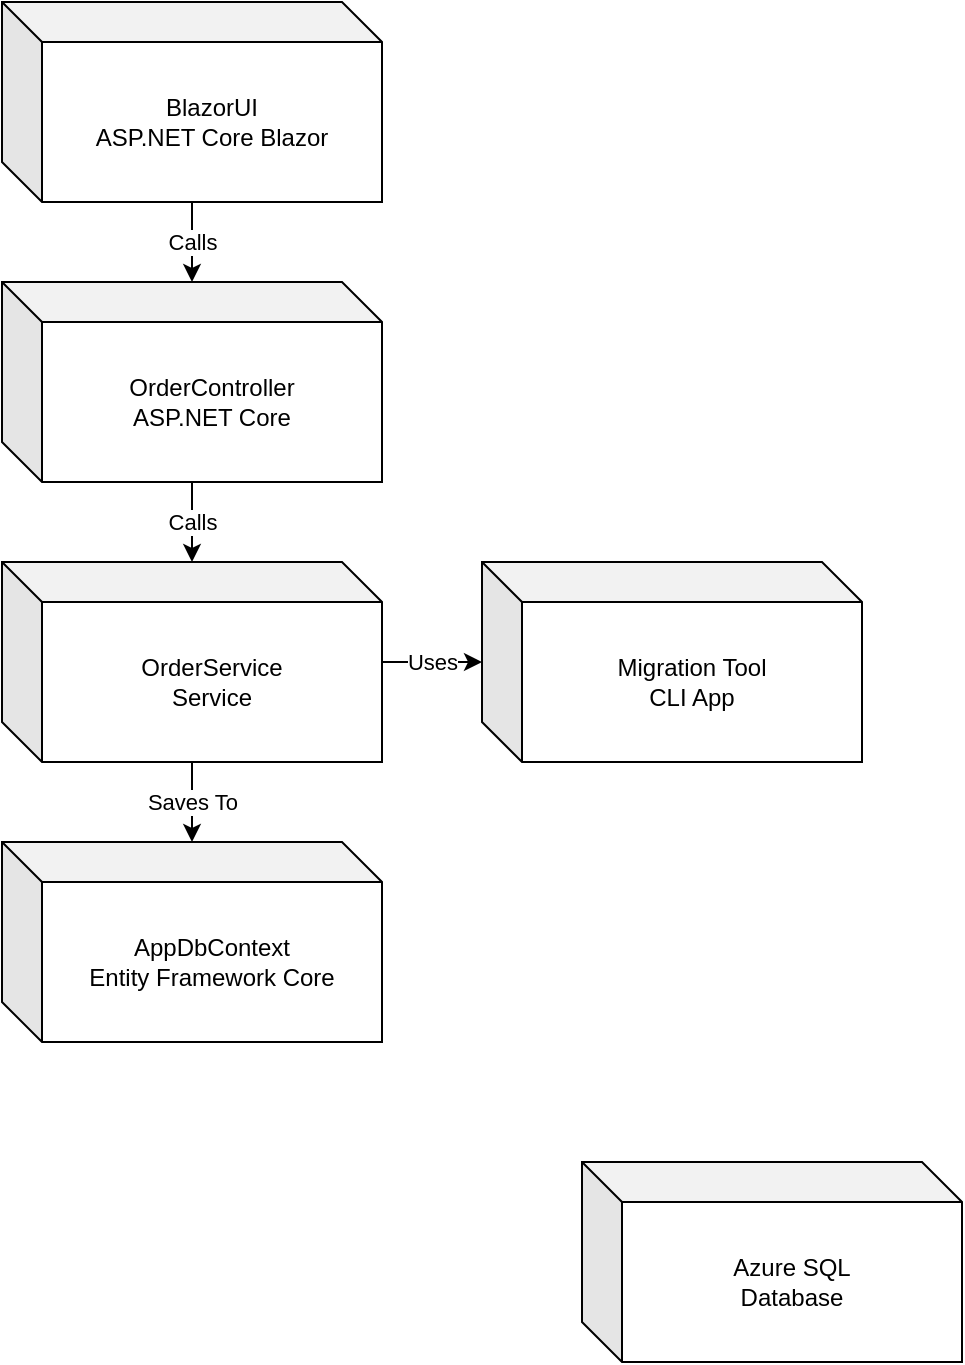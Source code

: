 <mxfile version="26.3.0">
  <diagram name="Page-1" id="5f0bae14-7c28-e335-631c-24af17079c00">
    <mxGraphModel dx="2058" dy="1146" grid="1" gridSize="10" guides="1" tooltips="1" connect="1" arrows="1" fold="1" page="1" pageScale="1" pageWidth="1100" pageHeight="850" background="none" math="0" shadow="0">
      <root>
        <mxCell id="0" />
        <mxCell id="1" parent="0" />
        <mxCell id="6Ln3y7SKs2YtiUkxfOJi-7" value="Calls" style="edgeStyle=orthogonalEdgeStyle;rounded=0;orthogonalLoop=1;jettySize=auto;html=1;" edge="1" parent="1" source="6Ln3y7SKs2YtiUkxfOJi-1" target="6Ln3y7SKs2YtiUkxfOJi-2">
          <mxGeometry relative="1" as="geometry" />
        </mxCell>
        <mxCell id="6Ln3y7SKs2YtiUkxfOJi-1" value="BlazorUI&lt;div&gt;ASP.NET Core Blazor&lt;/div&gt;" style="shape=cube;whiteSpace=wrap;html=1;boundedLbl=1;backgroundOutline=1;darkOpacity=0.05;darkOpacity2=0.1;" vertex="1" parent="1">
          <mxGeometry x="430" y="80" width="190" height="100" as="geometry" />
        </mxCell>
        <mxCell id="6Ln3y7SKs2YtiUkxfOJi-8" value="Calls" style="edgeStyle=orthogonalEdgeStyle;rounded=0;orthogonalLoop=1;jettySize=auto;html=1;" edge="1" parent="1" source="6Ln3y7SKs2YtiUkxfOJi-2" target="6Ln3y7SKs2YtiUkxfOJi-3">
          <mxGeometry relative="1" as="geometry" />
        </mxCell>
        <mxCell id="6Ln3y7SKs2YtiUkxfOJi-2" value="OrderController&lt;div&gt;ASP.NET Core&lt;/div&gt;" style="shape=cube;whiteSpace=wrap;html=1;boundedLbl=1;backgroundOutline=1;darkOpacity=0.05;darkOpacity2=0.1;" vertex="1" parent="1">
          <mxGeometry x="430" y="220" width="190" height="100" as="geometry" />
        </mxCell>
        <mxCell id="6Ln3y7SKs2YtiUkxfOJi-9" value="Saves To" style="edgeStyle=orthogonalEdgeStyle;rounded=0;orthogonalLoop=1;jettySize=auto;html=1;" edge="1" parent="1" source="6Ln3y7SKs2YtiUkxfOJi-3" target="6Ln3y7SKs2YtiUkxfOJi-4">
          <mxGeometry relative="1" as="geometry" />
        </mxCell>
        <mxCell id="6Ln3y7SKs2YtiUkxfOJi-10" value="Uses" style="edgeStyle=orthogonalEdgeStyle;rounded=0;orthogonalLoop=1;jettySize=auto;html=1;" edge="1" parent="1" source="6Ln3y7SKs2YtiUkxfOJi-3" target="6Ln3y7SKs2YtiUkxfOJi-5">
          <mxGeometry relative="1" as="geometry" />
        </mxCell>
        <mxCell id="6Ln3y7SKs2YtiUkxfOJi-3" value="OrderService&lt;div&gt;Service&lt;/div&gt;" style="shape=cube;whiteSpace=wrap;html=1;boundedLbl=1;backgroundOutline=1;darkOpacity=0.05;darkOpacity2=0.1;" vertex="1" parent="1">
          <mxGeometry x="430" y="360" width="190" height="100" as="geometry" />
        </mxCell>
        <mxCell id="6Ln3y7SKs2YtiUkxfOJi-4" value="AppDbContext&lt;div&gt;Entity Framework Core&lt;/div&gt;" style="shape=cube;whiteSpace=wrap;html=1;boundedLbl=1;backgroundOutline=1;darkOpacity=0.05;darkOpacity2=0.1;" vertex="1" parent="1">
          <mxGeometry x="430" y="500" width="190" height="100" as="geometry" />
        </mxCell>
        <mxCell id="6Ln3y7SKs2YtiUkxfOJi-5" value="Migration Tool&lt;div&gt;CLI App&lt;/div&gt;" style="shape=cube;whiteSpace=wrap;html=1;boundedLbl=1;backgroundOutline=1;darkOpacity=0.05;darkOpacity2=0.1;" vertex="1" parent="1">
          <mxGeometry x="670" y="360" width="190" height="100" as="geometry" />
        </mxCell>
        <mxCell id="6Ln3y7SKs2YtiUkxfOJi-6" value="Azure SQL&lt;div&gt;Database&lt;/div&gt;" style="shape=cube;whiteSpace=wrap;html=1;boundedLbl=1;backgroundOutline=1;darkOpacity=0.05;darkOpacity2=0.1;" vertex="1" parent="1">
          <mxGeometry x="720" y="660" width="190" height="100" as="geometry" />
        </mxCell>
      </root>
    </mxGraphModel>
  </diagram>
</mxfile>
